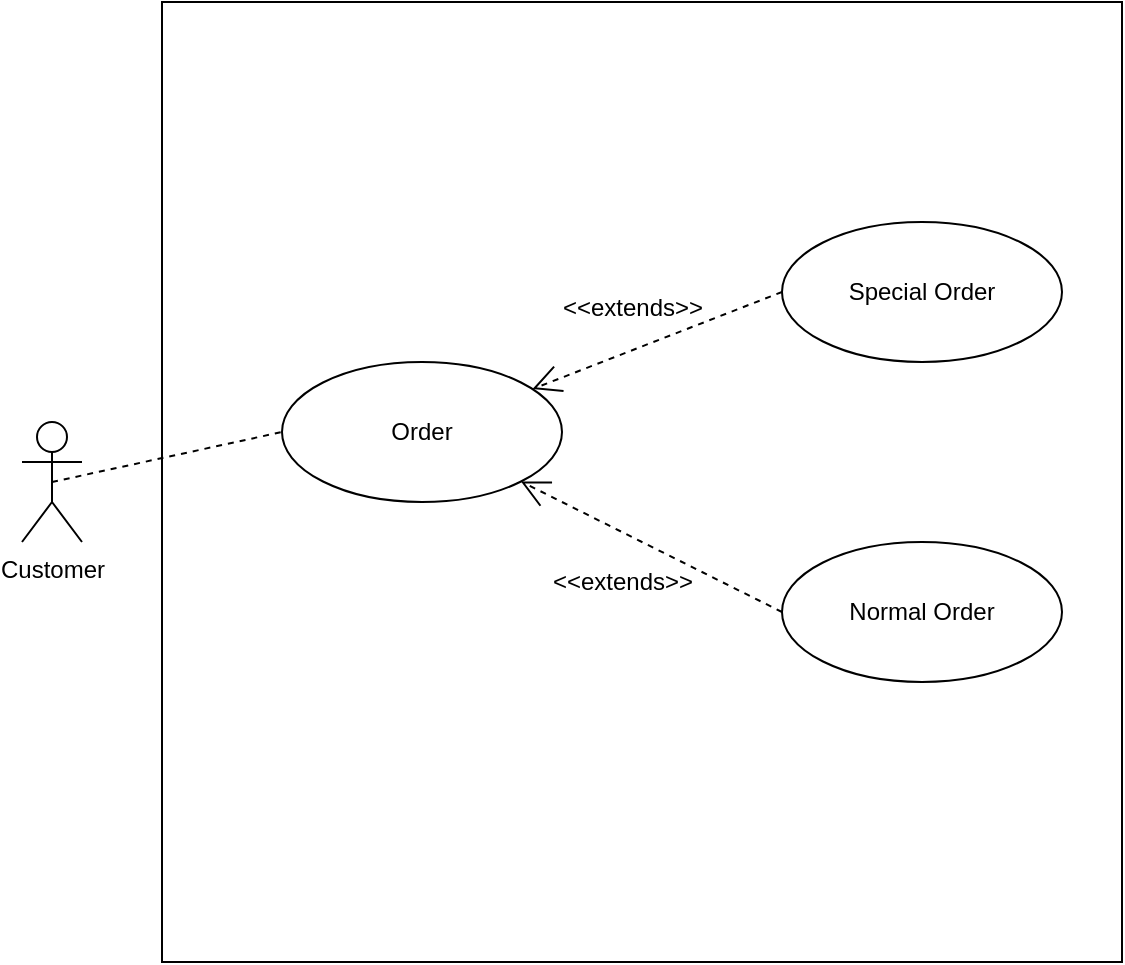 <mxfile version="12.9.12" type="google"><diagram id="goLRlTuK8PGDxlPWCvG8" name="Page-1"><mxGraphModel dx="1347" dy="804" grid="1" gridSize="10" guides="1" tooltips="1" connect="1" arrows="1" fold="1" page="1" pageScale="1" pageWidth="850" pageHeight="1100" math="0" shadow="0"><root><mxCell id="0"/><mxCell id="1" parent="0"/><mxCell id="E5ybL19ADzi_GQzZhcfB-16" value="" style="whiteSpace=wrap;html=1;aspect=fixed;" vertex="1" parent="1"><mxGeometry x="150" y="70" width="480" height="480" as="geometry"/></mxCell><mxCell id="E5ybL19ADzi_GQzZhcfB-1" value="&lt;div&gt;Customer&lt;/div&gt;" style="shape=umlActor;verticalLabelPosition=bottom;labelBackgroundColor=#ffffff;verticalAlign=top;html=1;" vertex="1" parent="1"><mxGeometry x="80" y="280" width="30" height="60" as="geometry"/></mxCell><mxCell id="E5ybL19ADzi_GQzZhcfB-6" value="&lt;div&gt;Special Order&lt;/div&gt;" style="ellipse;whiteSpace=wrap;html=1;" vertex="1" parent="1"><mxGeometry x="460" y="180" width="140" height="70" as="geometry"/></mxCell><mxCell id="E5ybL19ADzi_GQzZhcfB-7" value="&lt;div&gt;Normal Order&lt;/div&gt;" style="ellipse;whiteSpace=wrap;html=1;" vertex="1" parent="1"><mxGeometry x="460" y="340" width="140" height="70" as="geometry"/></mxCell><mxCell id="E5ybL19ADzi_GQzZhcfB-8" value="&lt;div&gt;Order&lt;/div&gt;" style="ellipse;whiteSpace=wrap;html=1;" vertex="1" parent="1"><mxGeometry x="210" y="250" width="140" height="70" as="geometry"/></mxCell><mxCell id="E5ybL19ADzi_GQzZhcfB-12" value="" style="endArrow=open;endFill=1;endSize=12;html=1;dashed=1;exitX=0;exitY=0.5;exitDx=0;exitDy=0;" edge="1" parent="1" source="E5ybL19ADzi_GQzZhcfB-7" target="E5ybL19ADzi_GQzZhcfB-8"><mxGeometry width="160" relative="1" as="geometry"><mxPoint x="340" y="410" as="sourcePoint"/><mxPoint x="500" y="410" as="targetPoint"/></mxGeometry></mxCell><mxCell id="E5ybL19ADzi_GQzZhcfB-13" value="" style="endArrow=open;endFill=1;endSize=12;html=1;dashed=1;exitX=0;exitY=0.5;exitDx=0;exitDy=0;" edge="1" parent="1" source="E5ybL19ADzi_GQzZhcfB-6" target="E5ybL19ADzi_GQzZhcfB-8"><mxGeometry width="160" relative="1" as="geometry"><mxPoint x="470" y="385" as="sourcePoint"/><mxPoint x="290" y="330" as="targetPoint"/></mxGeometry></mxCell><mxCell id="E5ybL19ADzi_GQzZhcfB-14" value="&lt;div&gt;&amp;lt;&amp;lt;extends&amp;gt;&amp;gt;&lt;/div&gt;" style="text;html=1;align=center;verticalAlign=middle;resizable=0;points=[];autosize=1;" vertex="1" parent="1"><mxGeometry x="340" y="213" width="90" height="20" as="geometry"/></mxCell><mxCell id="E5ybL19ADzi_GQzZhcfB-15" value="&lt;div&gt;&amp;lt;&amp;lt;extends&amp;gt;&amp;gt;&lt;/div&gt;" style="text;html=1;align=center;verticalAlign=middle;resizable=0;points=[];autosize=1;" vertex="1" parent="1"><mxGeometry x="335" y="350" width="90" height="20" as="geometry"/></mxCell><mxCell id="E5ybL19ADzi_GQzZhcfB-20" value="" style="endArrow=none;html=1;dashed=1;exitX=0.5;exitY=0.5;exitDx=0;exitDy=0;exitPerimeter=0;entryX=0;entryY=0.5;entryDx=0;entryDy=0;" edge="1" parent="1" source="E5ybL19ADzi_GQzZhcfB-1" target="E5ybL19ADzi_GQzZhcfB-8"><mxGeometry width="50" height="50" relative="1" as="geometry"><mxPoint x="400" y="450" as="sourcePoint"/><mxPoint x="450" y="400" as="targetPoint"/></mxGeometry></mxCell></root></mxGraphModel></diagram></mxfile>